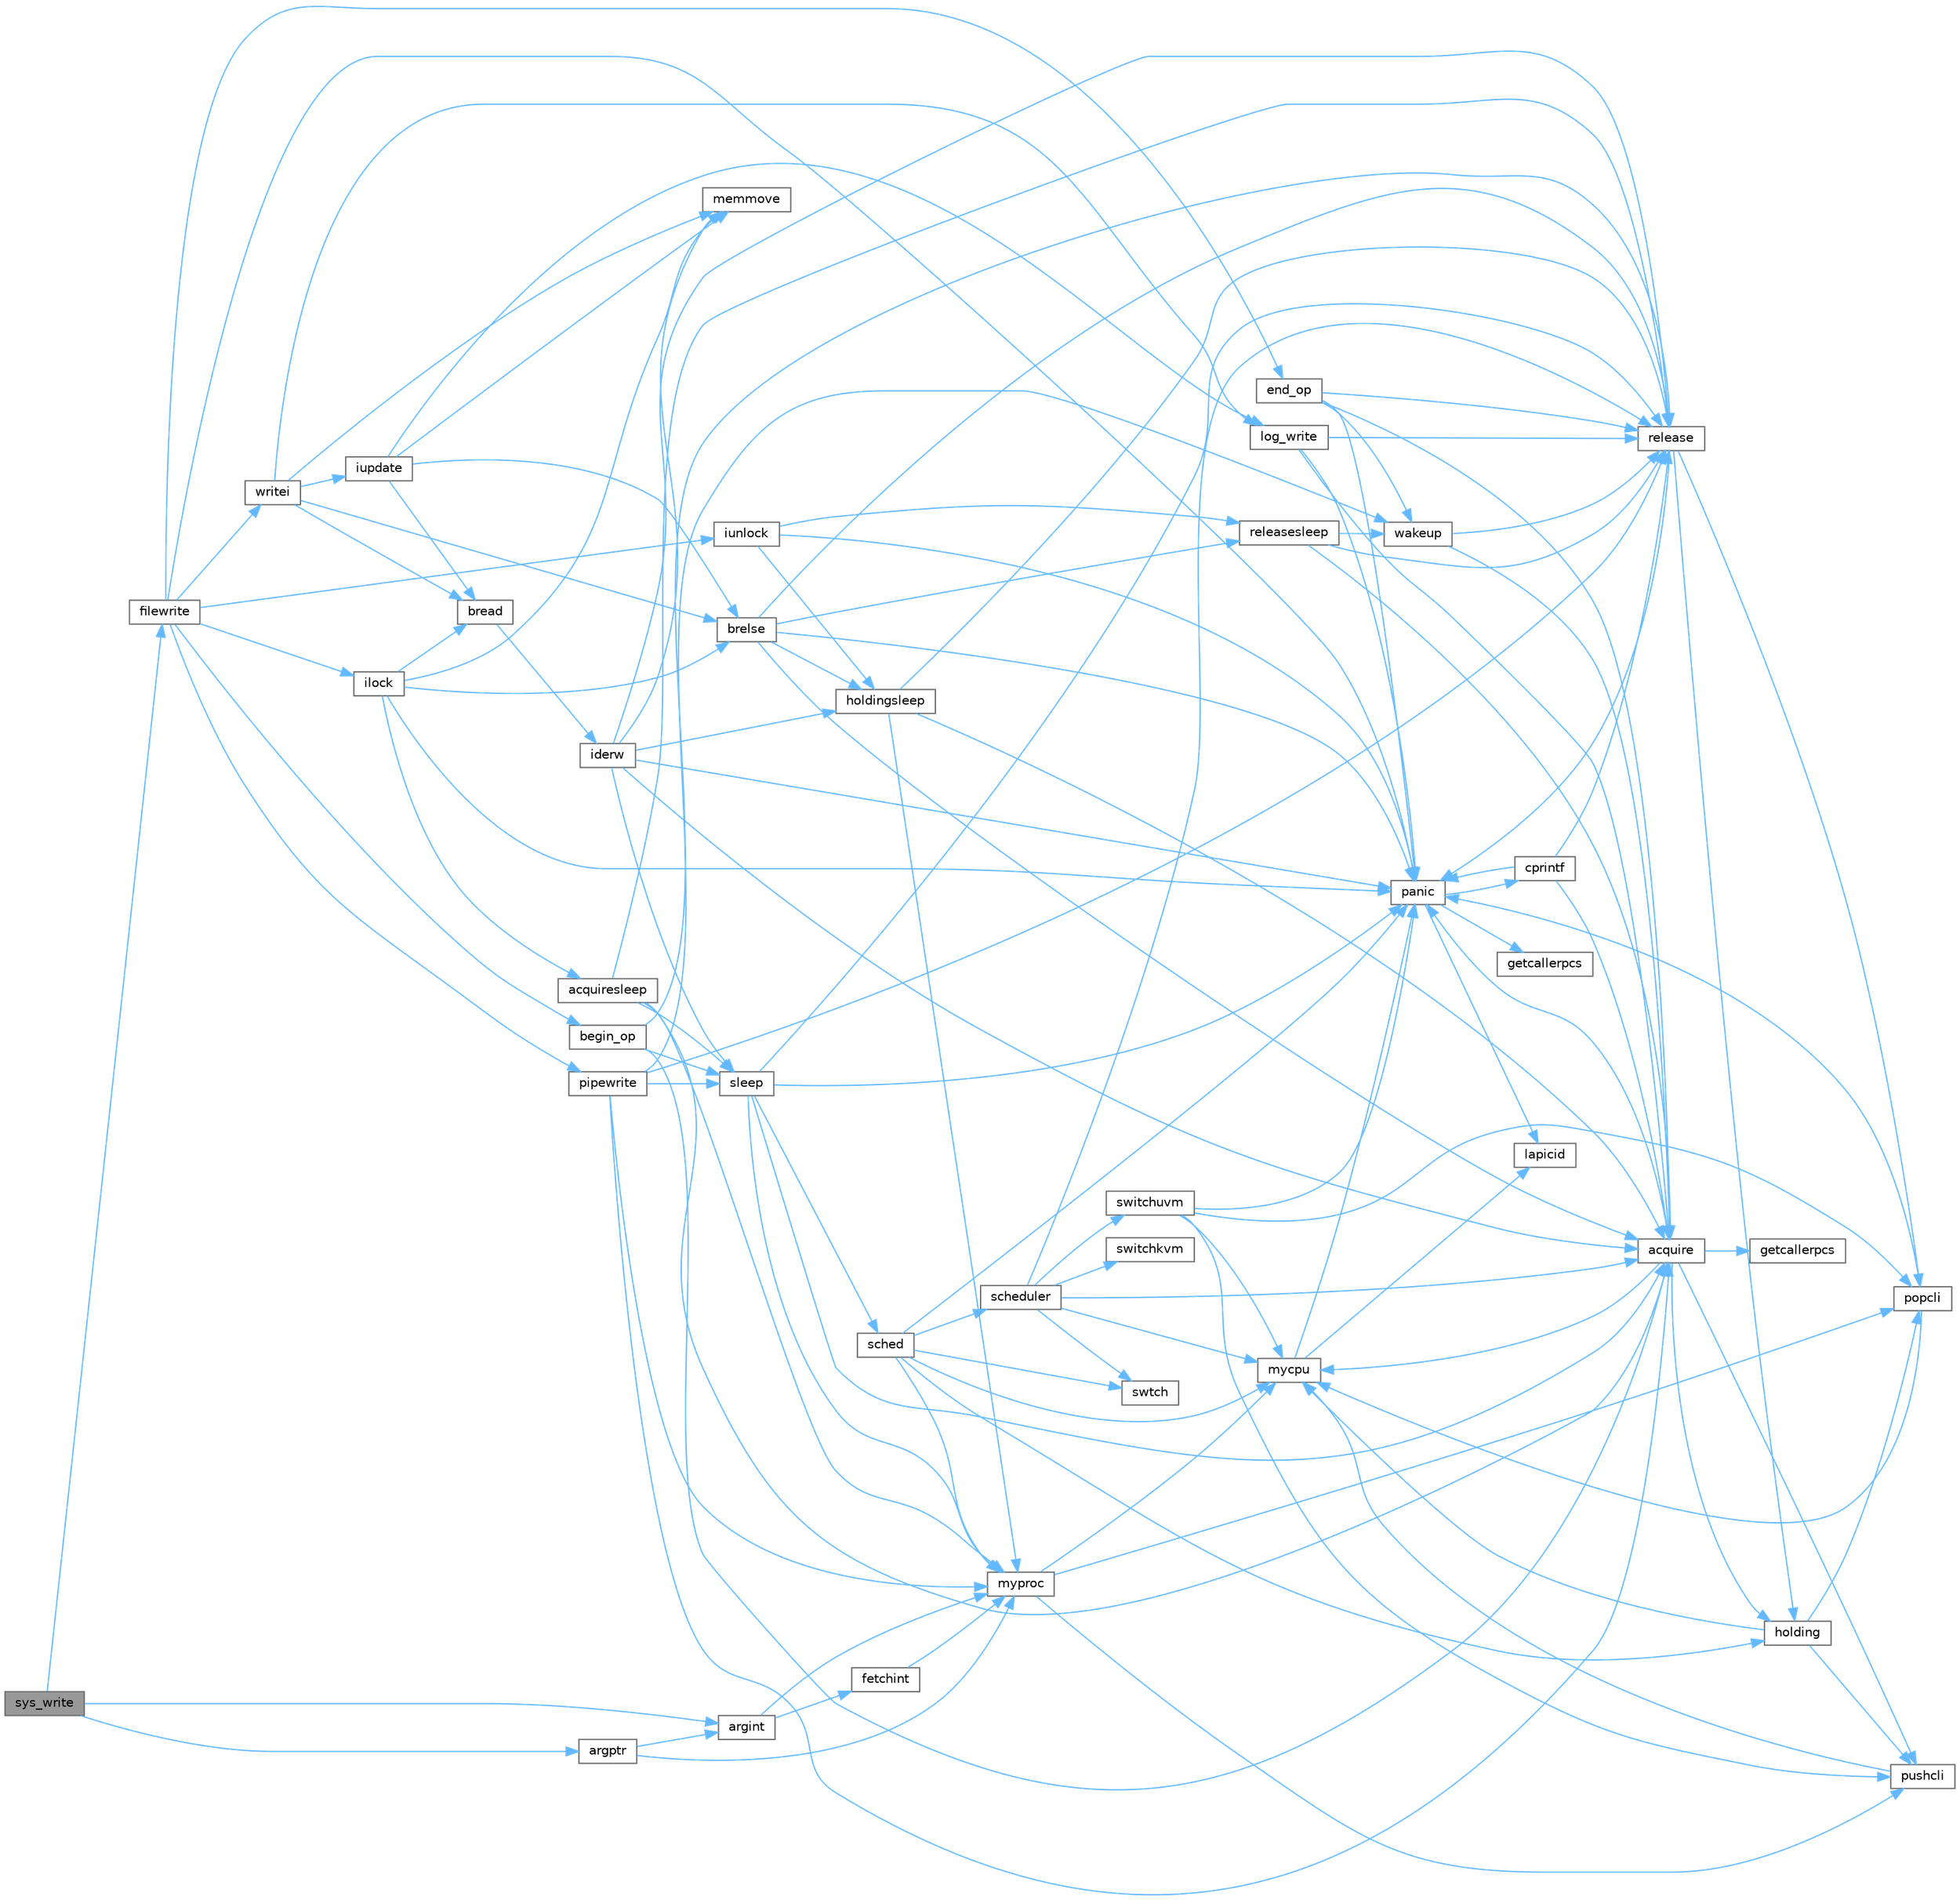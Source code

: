 digraph "sys_write"
{
 // LATEX_PDF_SIZE
  bgcolor="transparent";
  edge [fontname=Helvetica,fontsize=10,labelfontname=Helvetica,labelfontsize=10];
  node [fontname=Helvetica,fontsize=10,shape=box,height=0.2,width=0.4];
  rankdir="LR";
  Node1 [id="Node000001",label="sys_write",height=0.2,width=0.4,color="gray40", fillcolor="grey60", style="filled", fontcolor="black",tooltip=" "];
  Node1 -> Node2 [id="edge1_Node000001_Node000002",color="steelblue1",style="solid",tooltip=" "];
  Node2 [id="Node000002",label="argint",height=0.2,width=0.4,color="grey40", fillcolor="white", style="filled",URL="$db/dd8/syscall_8c.html#ade56ef2176f85cd61e7b91b400e7d4d3",tooltip=" "];
  Node2 -> Node3 [id="edge2_Node000002_Node000003",color="steelblue1",style="solid",tooltip=" "];
  Node3 [id="Node000003",label="fetchint",height=0.2,width=0.4,color="grey40", fillcolor="white", style="filled",URL="$db/dd8/syscall_8c.html#a918cadc6c55aa7ac38982659c27a3a75",tooltip=" "];
  Node3 -> Node4 [id="edge3_Node000003_Node000004",color="steelblue1",style="solid",tooltip=" "];
  Node4 [id="Node000004",label="myproc",height=0.2,width=0.4,color="grey40", fillcolor="white", style="filled",URL="$d3/dda/proc_8c.html#a41af0935f3989aae450cf8988cd9c3a9",tooltip=" "];
  Node4 -> Node5 [id="edge4_Node000004_Node000005",color="steelblue1",style="solid",tooltip=" "];
  Node5 [id="Node000005",label="mycpu",height=0.2,width=0.4,color="grey40", fillcolor="white", style="filled",URL="$d3/dda/proc_8c.html#ad427959ad025dabd8cd393b27ec39160",tooltip=" "];
  Node5 -> Node6 [id="edge5_Node000005_Node000006",color="steelblue1",style="solid",tooltip=" "];
  Node6 [id="Node000006",label="lapicid",height=0.2,width=0.4,color="grey40", fillcolor="white", style="filled",URL="$dc/df6/lapic_8c.html#a627f7996b64f99d885244a5102c85164",tooltip=" "];
  Node5 -> Node7 [id="edge6_Node000005_Node000007",color="steelblue1",style="solid",tooltip=" "];
  Node7 [id="Node000007",label="panic",height=0.2,width=0.4,color="grey40", fillcolor="white", style="filled",URL="$d0/d56/console_8c.html#a95c0aca5d6d7487933984f08b189917a",tooltip=" "];
  Node7 -> Node8 [id="edge7_Node000007_Node000008",color="steelblue1",style="solid",tooltip=" "];
  Node8 [id="Node000008",label="cprintf",height=0.2,width=0.4,color="grey40", fillcolor="white", style="filled",URL="$d0/d56/console_8c.html#a90f0742d846503e4ed1804f1df421ec6",tooltip=" "];
  Node8 -> Node9 [id="edge8_Node000008_Node000009",color="steelblue1",style="solid",tooltip=" "];
  Node9 [id="Node000009",label="acquire",height=0.2,width=0.4,color="grey40", fillcolor="white", style="filled",URL="$d3/d2d/spinlock_8c.html#aed377f16a085b00de3a4b32392adbdfb",tooltip=" "];
  Node9 -> Node10 [id="edge9_Node000009_Node000010",color="steelblue1",style="solid",tooltip=" "];
  Node10 [id="Node000010",label="getcallerpcs",height=0.2,width=0.4,color="grey40", fillcolor="white", style="filled",URL="$d3/d2d/spinlock_8c.html#a6ac35304ea80f01086b47edcc2328010",tooltip=" "];
  Node9 -> Node11 [id="edge10_Node000009_Node000011",color="steelblue1",style="solid",tooltip=" "];
  Node11 [id="Node000011",label="holding",height=0.2,width=0.4,color="grey40", fillcolor="white", style="filled",URL="$d3/d2d/spinlock_8c.html#aea48df3e5cfb903179ad3dc78ab502d9",tooltip=" "];
  Node11 -> Node5 [id="edge11_Node000011_Node000005",color="steelblue1",style="solid",tooltip=" "];
  Node11 -> Node12 [id="edge12_Node000011_Node000012",color="steelblue1",style="solid",tooltip=" "];
  Node12 [id="Node000012",label="popcli",height=0.2,width=0.4,color="grey40", fillcolor="white", style="filled",URL="$d3/d2d/spinlock_8c.html#ae3424f669269fef400ce29c3aeb43fdb",tooltip=" "];
  Node12 -> Node5 [id="edge13_Node000012_Node000005",color="steelblue1",style="solid",tooltip=" "];
  Node12 -> Node7 [id="edge14_Node000012_Node000007",color="steelblue1",style="solid",tooltip=" "];
  Node11 -> Node13 [id="edge15_Node000011_Node000013",color="steelblue1",style="solid",tooltip=" "];
  Node13 [id="Node000013",label="pushcli",height=0.2,width=0.4,color="grey40", fillcolor="white", style="filled",URL="$d3/d2d/spinlock_8c.html#a206b749d1b7768dadce61cbcde7e0f1c",tooltip=" "];
  Node13 -> Node5 [id="edge16_Node000013_Node000005",color="steelblue1",style="solid",tooltip=" "];
  Node9 -> Node5 [id="edge17_Node000009_Node000005",color="steelblue1",style="solid",tooltip=" "];
  Node9 -> Node7 [id="edge18_Node000009_Node000007",color="steelblue1",style="solid",tooltip=" "];
  Node9 -> Node13 [id="edge19_Node000009_Node000013",color="steelblue1",style="solid",tooltip=" "];
  Node8 -> Node7 [id="edge20_Node000008_Node000007",color="steelblue1",style="solid",tooltip=" "];
  Node8 -> Node14 [id="edge21_Node000008_Node000014",color="steelblue1",style="solid",tooltip=" "];
  Node14 [id="Node000014",label="release",height=0.2,width=0.4,color="grey40", fillcolor="white", style="filled",URL="$d3/d2d/spinlock_8c.html#a1cee376aa9a00e754bf5481cd5f3d97b",tooltip=" "];
  Node14 -> Node11 [id="edge22_Node000014_Node000011",color="steelblue1",style="solid",tooltip=" "];
  Node14 -> Node7 [id="edge23_Node000014_Node000007",color="steelblue1",style="solid",tooltip=" "];
  Node14 -> Node12 [id="edge24_Node000014_Node000012",color="steelblue1",style="solid",tooltip=" "];
  Node7 -> Node15 [id="edge25_Node000007_Node000015",color="steelblue1",style="solid",tooltip=" "];
  Node15 [id="Node000015",label="getcallerpcs",height=0.2,width=0.4,color="grey40", fillcolor="white", style="filled",URL="$d5/d64/defs_8h.html#a4105de9e2969515d6c6c795c4386f69f",tooltip=" "];
  Node7 -> Node6 [id="edge26_Node000007_Node000006",color="steelblue1",style="solid",tooltip=" "];
  Node4 -> Node12 [id="edge27_Node000004_Node000012",color="steelblue1",style="solid",tooltip=" "];
  Node4 -> Node13 [id="edge28_Node000004_Node000013",color="steelblue1",style="solid",tooltip=" "];
  Node2 -> Node4 [id="edge29_Node000002_Node000004",color="steelblue1",style="solid",tooltip=" "];
  Node1 -> Node16 [id="edge30_Node000001_Node000016",color="steelblue1",style="solid",tooltip=" "];
  Node16 [id="Node000016",label="argptr",height=0.2,width=0.4,color="grey40", fillcolor="white", style="filled",URL="$db/dd8/syscall_8c.html#a6ade9205d1f46b759cf93b60513a3421",tooltip=" "];
  Node16 -> Node2 [id="edge31_Node000016_Node000002",color="steelblue1",style="solid",tooltip=" "];
  Node16 -> Node4 [id="edge32_Node000016_Node000004",color="steelblue1",style="solid",tooltip=" "];
  Node1 -> Node17 [id="edge33_Node000001_Node000017",color="steelblue1",style="solid",tooltip=" "];
  Node17 [id="Node000017",label="filewrite",height=0.2,width=0.4,color="grey40", fillcolor="white", style="filled",URL="$d6/d13/file_8c.html#ab8de757a0a9f58dcc6511ea5e46ebb88",tooltip=" "];
  Node17 -> Node18 [id="edge34_Node000017_Node000018",color="steelblue1",style="solid",tooltip=" "];
  Node18 [id="Node000018",label="begin_op",height=0.2,width=0.4,color="grey40", fillcolor="white", style="filled",URL="$d7/df8/log_8c.html#ac96aa31ffc0500e749c62c4d377c21c9",tooltip=" "];
  Node18 -> Node9 [id="edge35_Node000018_Node000009",color="steelblue1",style="solid",tooltip=" "];
  Node18 -> Node14 [id="edge36_Node000018_Node000014",color="steelblue1",style="solid",tooltip=" "];
  Node18 -> Node19 [id="edge37_Node000018_Node000019",color="steelblue1",style="solid",tooltip=" "];
  Node19 [id="Node000019",label="sleep",height=0.2,width=0.4,color="grey40", fillcolor="white", style="filled",URL="$d3/dda/proc_8c.html#ae70cc0370342e46f6db3bec367232457",tooltip=" "];
  Node19 -> Node9 [id="edge38_Node000019_Node000009",color="steelblue1",style="solid",tooltip=" "];
  Node19 -> Node4 [id="edge39_Node000019_Node000004",color="steelblue1",style="solid",tooltip=" "];
  Node19 -> Node7 [id="edge40_Node000019_Node000007",color="steelblue1",style="solid",tooltip=" "];
  Node19 -> Node14 [id="edge41_Node000019_Node000014",color="steelblue1",style="solid",tooltip=" "];
  Node19 -> Node20 [id="edge42_Node000019_Node000020",color="steelblue1",style="solid",tooltip=" "];
  Node20 [id="Node000020",label="sched",height=0.2,width=0.4,color="grey40", fillcolor="white", style="filled",URL="$d3/dda/proc_8c.html#ad788da91743c333b5bed7c4a0dd12365",tooltip=" "];
  Node20 -> Node11 [id="edge43_Node000020_Node000011",color="steelblue1",style="solid",tooltip=" "];
  Node20 -> Node5 [id="edge44_Node000020_Node000005",color="steelblue1",style="solid",tooltip=" "];
  Node20 -> Node4 [id="edge45_Node000020_Node000004",color="steelblue1",style="solid",tooltip=" "];
  Node20 -> Node7 [id="edge46_Node000020_Node000007",color="steelblue1",style="solid",tooltip=" "];
  Node20 -> Node21 [id="edge47_Node000020_Node000021",color="steelblue1",style="solid",tooltip=" "];
  Node21 [id="Node000021",label="scheduler",height=0.2,width=0.4,color="grey40", fillcolor="white", style="filled",URL="$d3/dda/proc_8c.html#a9fa00b0be5d3c4781048861e2506eb63",tooltip=" "];
  Node21 -> Node9 [id="edge48_Node000021_Node000009",color="steelblue1",style="solid",tooltip=" "];
  Node21 -> Node5 [id="edge49_Node000021_Node000005",color="steelblue1",style="solid",tooltip=" "];
  Node21 -> Node14 [id="edge50_Node000021_Node000014",color="steelblue1",style="solid",tooltip=" "];
  Node21 -> Node22 [id="edge51_Node000021_Node000022",color="steelblue1",style="solid",tooltip=" "];
  Node22 [id="Node000022",label="switchkvm",height=0.2,width=0.4,color="grey40", fillcolor="white", style="filled",URL="$de/de9/vm_8c.html#a02ca0670bc1fe12e38453082631ff360",tooltip=" "];
  Node21 -> Node23 [id="edge52_Node000021_Node000023",color="steelblue1",style="solid",tooltip=" "];
  Node23 [id="Node000023",label="switchuvm",height=0.2,width=0.4,color="grey40", fillcolor="white", style="filled",URL="$de/de9/vm_8c.html#a87c90f0ab2a1b11c2b55f4e483bb8493",tooltip=" "];
  Node23 -> Node5 [id="edge53_Node000023_Node000005",color="steelblue1",style="solid",tooltip=" "];
  Node23 -> Node7 [id="edge54_Node000023_Node000007",color="steelblue1",style="solid",tooltip=" "];
  Node23 -> Node12 [id="edge55_Node000023_Node000012",color="steelblue1",style="solid",tooltip=" "];
  Node23 -> Node13 [id="edge56_Node000023_Node000013",color="steelblue1",style="solid",tooltip=" "];
  Node21 -> Node24 [id="edge57_Node000021_Node000024",color="steelblue1",style="solid",tooltip=" "];
  Node24 [id="Node000024",label="swtch",height=0.2,width=0.4,color="grey40", fillcolor="white", style="filled",URL="$d5/d64/defs_8h.html#a1d9e7047d3dfb57809a2541d8387705e",tooltip=" "];
  Node20 -> Node24 [id="edge58_Node000020_Node000024",color="steelblue1",style="solid",tooltip=" "];
  Node17 -> Node25 [id="edge59_Node000017_Node000025",color="steelblue1",style="solid",tooltip=" "];
  Node25 [id="Node000025",label="end_op",height=0.2,width=0.4,color="grey40", fillcolor="white", style="filled",URL="$d7/df8/log_8c.html#ac0f12be0ca0de555e60b27b06a57a65b",tooltip=" "];
  Node25 -> Node9 [id="edge60_Node000025_Node000009",color="steelblue1",style="solid",tooltip=" "];
  Node25 -> Node7 [id="edge61_Node000025_Node000007",color="steelblue1",style="solid",tooltip=" "];
  Node25 -> Node14 [id="edge62_Node000025_Node000014",color="steelblue1",style="solid",tooltip=" "];
  Node25 -> Node26 [id="edge63_Node000025_Node000026",color="steelblue1",style="solid",tooltip=" "];
  Node26 [id="Node000026",label="wakeup",height=0.2,width=0.4,color="grey40", fillcolor="white", style="filled",URL="$d3/dda/proc_8c.html#a4a34d9f03e436cfa09b88f735f6ee952",tooltip=" "];
  Node26 -> Node9 [id="edge64_Node000026_Node000009",color="steelblue1",style="solid",tooltip=" "];
  Node26 -> Node14 [id="edge65_Node000026_Node000014",color="steelblue1",style="solid",tooltip=" "];
  Node17 -> Node27 [id="edge66_Node000017_Node000027",color="steelblue1",style="solid",tooltip=" "];
  Node27 [id="Node000027",label="ilock",height=0.2,width=0.4,color="grey40", fillcolor="white", style="filled",URL="$d2/d5a/fs_8c.html#aed28187406d84a3aa71f10c6235a03ec",tooltip=" "];
  Node27 -> Node28 [id="edge67_Node000027_Node000028",color="steelblue1",style="solid",tooltip=" "];
  Node28 [id="Node000028",label="acquiresleep",height=0.2,width=0.4,color="grey40", fillcolor="white", style="filled",URL="$d8/dd1/sleeplock_8c.html#aaad2d7a86d4859982dd9a132f5128ff2",tooltip=" "];
  Node28 -> Node9 [id="edge68_Node000028_Node000009",color="steelblue1",style="solid",tooltip=" "];
  Node28 -> Node4 [id="edge69_Node000028_Node000004",color="steelblue1",style="solid",tooltip=" "];
  Node28 -> Node14 [id="edge70_Node000028_Node000014",color="steelblue1",style="solid",tooltip=" "];
  Node28 -> Node19 [id="edge71_Node000028_Node000019",color="steelblue1",style="solid",tooltip=" "];
  Node27 -> Node29 [id="edge72_Node000027_Node000029",color="steelblue1",style="solid",tooltip=" "];
  Node29 [id="Node000029",label="bread",height=0.2,width=0.4,color="grey40", fillcolor="white", style="filled",URL="$dc/de6/bio_8c.html#a30b8d2ef2300ed8e3d879a428fe39898",tooltip=" "];
  Node29 -> Node30 [id="edge73_Node000029_Node000030",color="steelblue1",style="solid",tooltip=" "];
  Node30 [id="Node000030",label="iderw",height=0.2,width=0.4,color="grey40", fillcolor="white", style="filled",URL="$da/d9b/memide_8c.html#a7f36b008f02088c86f76e98e05b55af5",tooltip=" "];
  Node30 -> Node9 [id="edge74_Node000030_Node000009",color="steelblue1",style="solid",tooltip=" "];
  Node30 -> Node31 [id="edge75_Node000030_Node000031",color="steelblue1",style="solid",tooltip=" "];
  Node31 [id="Node000031",label="holdingsleep",height=0.2,width=0.4,color="grey40", fillcolor="white", style="filled",URL="$d8/dd1/sleeplock_8c.html#a6fdbe54cbecd8fc67d74793b27adcf05",tooltip=" "];
  Node31 -> Node9 [id="edge76_Node000031_Node000009",color="steelblue1",style="solid",tooltip=" "];
  Node31 -> Node4 [id="edge77_Node000031_Node000004",color="steelblue1",style="solid",tooltip=" "];
  Node31 -> Node14 [id="edge78_Node000031_Node000014",color="steelblue1",style="solid",tooltip=" "];
  Node30 -> Node32 [id="edge79_Node000030_Node000032",color="steelblue1",style="solid",tooltip=" "];
  Node32 [id="Node000032",label="memmove",height=0.2,width=0.4,color="grey40", fillcolor="white", style="filled",URL="$d1/db0/string_8c.html#a07f97e2ed1ce37955192d52de8f4911f",tooltip=" "];
  Node30 -> Node7 [id="edge80_Node000030_Node000007",color="steelblue1",style="solid",tooltip=" "];
  Node30 -> Node14 [id="edge81_Node000030_Node000014",color="steelblue1",style="solid",tooltip=" "];
  Node30 -> Node19 [id="edge82_Node000030_Node000019",color="steelblue1",style="solid",tooltip=" "];
  Node27 -> Node33 [id="edge83_Node000027_Node000033",color="steelblue1",style="solid",tooltip=" "];
  Node33 [id="Node000033",label="brelse",height=0.2,width=0.4,color="grey40", fillcolor="white", style="filled",URL="$dc/de6/bio_8c.html#ab5335aeb503731104314321a78a6d727",tooltip=" "];
  Node33 -> Node9 [id="edge84_Node000033_Node000009",color="steelblue1",style="solid",tooltip=" "];
  Node33 -> Node31 [id="edge85_Node000033_Node000031",color="steelblue1",style="solid",tooltip=" "];
  Node33 -> Node7 [id="edge86_Node000033_Node000007",color="steelblue1",style="solid",tooltip=" "];
  Node33 -> Node14 [id="edge87_Node000033_Node000014",color="steelblue1",style="solid",tooltip=" "];
  Node33 -> Node34 [id="edge88_Node000033_Node000034",color="steelblue1",style="solid",tooltip=" "];
  Node34 [id="Node000034",label="releasesleep",height=0.2,width=0.4,color="grey40", fillcolor="white", style="filled",URL="$d8/dd1/sleeplock_8c.html#aa997067c2c9bfef15af6fa0a10c20f4a",tooltip=" "];
  Node34 -> Node9 [id="edge89_Node000034_Node000009",color="steelblue1",style="solid",tooltip=" "];
  Node34 -> Node14 [id="edge90_Node000034_Node000014",color="steelblue1",style="solid",tooltip=" "];
  Node34 -> Node26 [id="edge91_Node000034_Node000026",color="steelblue1",style="solid",tooltip=" "];
  Node27 -> Node32 [id="edge92_Node000027_Node000032",color="steelblue1",style="solid",tooltip=" "];
  Node27 -> Node7 [id="edge93_Node000027_Node000007",color="steelblue1",style="solid",tooltip=" "];
  Node17 -> Node35 [id="edge94_Node000017_Node000035",color="steelblue1",style="solid",tooltip=" "];
  Node35 [id="Node000035",label="iunlock",height=0.2,width=0.4,color="grey40", fillcolor="white", style="filled",URL="$d2/d5a/fs_8c.html#ae4e29916219b9293b37f9c34220694fe",tooltip=" "];
  Node35 -> Node31 [id="edge95_Node000035_Node000031",color="steelblue1",style="solid",tooltip=" "];
  Node35 -> Node7 [id="edge96_Node000035_Node000007",color="steelblue1",style="solid",tooltip=" "];
  Node35 -> Node34 [id="edge97_Node000035_Node000034",color="steelblue1",style="solid",tooltip=" "];
  Node17 -> Node7 [id="edge98_Node000017_Node000007",color="steelblue1",style="solid",tooltip=" "];
  Node17 -> Node36 [id="edge99_Node000017_Node000036",color="steelblue1",style="solid",tooltip=" "];
  Node36 [id="Node000036",label="pipewrite",height=0.2,width=0.4,color="grey40", fillcolor="white", style="filled",URL="$d1/d47/pipe_8c.html#acfca0fab7d2c0c0dcc56359c8febe14a",tooltip=" "];
  Node36 -> Node9 [id="edge100_Node000036_Node000009",color="steelblue1",style="solid",tooltip=" "];
  Node36 -> Node4 [id="edge101_Node000036_Node000004",color="steelblue1",style="solid",tooltip=" "];
  Node36 -> Node14 [id="edge102_Node000036_Node000014",color="steelblue1",style="solid",tooltip=" "];
  Node36 -> Node19 [id="edge103_Node000036_Node000019",color="steelblue1",style="solid",tooltip=" "];
  Node36 -> Node26 [id="edge104_Node000036_Node000026",color="steelblue1",style="solid",tooltip=" "];
  Node17 -> Node37 [id="edge105_Node000017_Node000037",color="steelblue1",style="solid",tooltip=" "];
  Node37 [id="Node000037",label="writei",height=0.2,width=0.4,color="grey40", fillcolor="white", style="filled",URL="$d2/d5a/fs_8c.html#a15858f4d8a4cc1def3d84d03c312836b",tooltip=" "];
  Node37 -> Node29 [id="edge106_Node000037_Node000029",color="steelblue1",style="solid",tooltip=" "];
  Node37 -> Node33 [id="edge107_Node000037_Node000033",color="steelblue1",style="solid",tooltip=" "];
  Node37 -> Node38 [id="edge108_Node000037_Node000038",color="steelblue1",style="solid",tooltip=" "];
  Node38 [id="Node000038",label="iupdate",height=0.2,width=0.4,color="grey40", fillcolor="white", style="filled",URL="$d2/d5a/fs_8c.html#a7220afa8e5f4bea540eb95879ea7df6e",tooltip=" "];
  Node38 -> Node29 [id="edge109_Node000038_Node000029",color="steelblue1",style="solid",tooltip=" "];
  Node38 -> Node33 [id="edge110_Node000038_Node000033",color="steelblue1",style="solid",tooltip=" "];
  Node38 -> Node39 [id="edge111_Node000038_Node000039",color="steelblue1",style="solid",tooltip=" "];
  Node39 [id="Node000039",label="log_write",height=0.2,width=0.4,color="grey40", fillcolor="white", style="filled",URL="$d7/df8/log_8c.html#a7eacb0fbebe5ce4c7d3ddea15908b13d",tooltip=" "];
  Node39 -> Node9 [id="edge112_Node000039_Node000009",color="steelblue1",style="solid",tooltip=" "];
  Node39 -> Node7 [id="edge113_Node000039_Node000007",color="steelblue1",style="solid",tooltip=" "];
  Node39 -> Node14 [id="edge114_Node000039_Node000014",color="steelblue1",style="solid",tooltip=" "];
  Node38 -> Node32 [id="edge115_Node000038_Node000032",color="steelblue1",style="solid",tooltip=" "];
  Node37 -> Node39 [id="edge116_Node000037_Node000039",color="steelblue1",style="solid",tooltip=" "];
  Node37 -> Node32 [id="edge117_Node000037_Node000032",color="steelblue1",style="solid",tooltip=" "];
}
